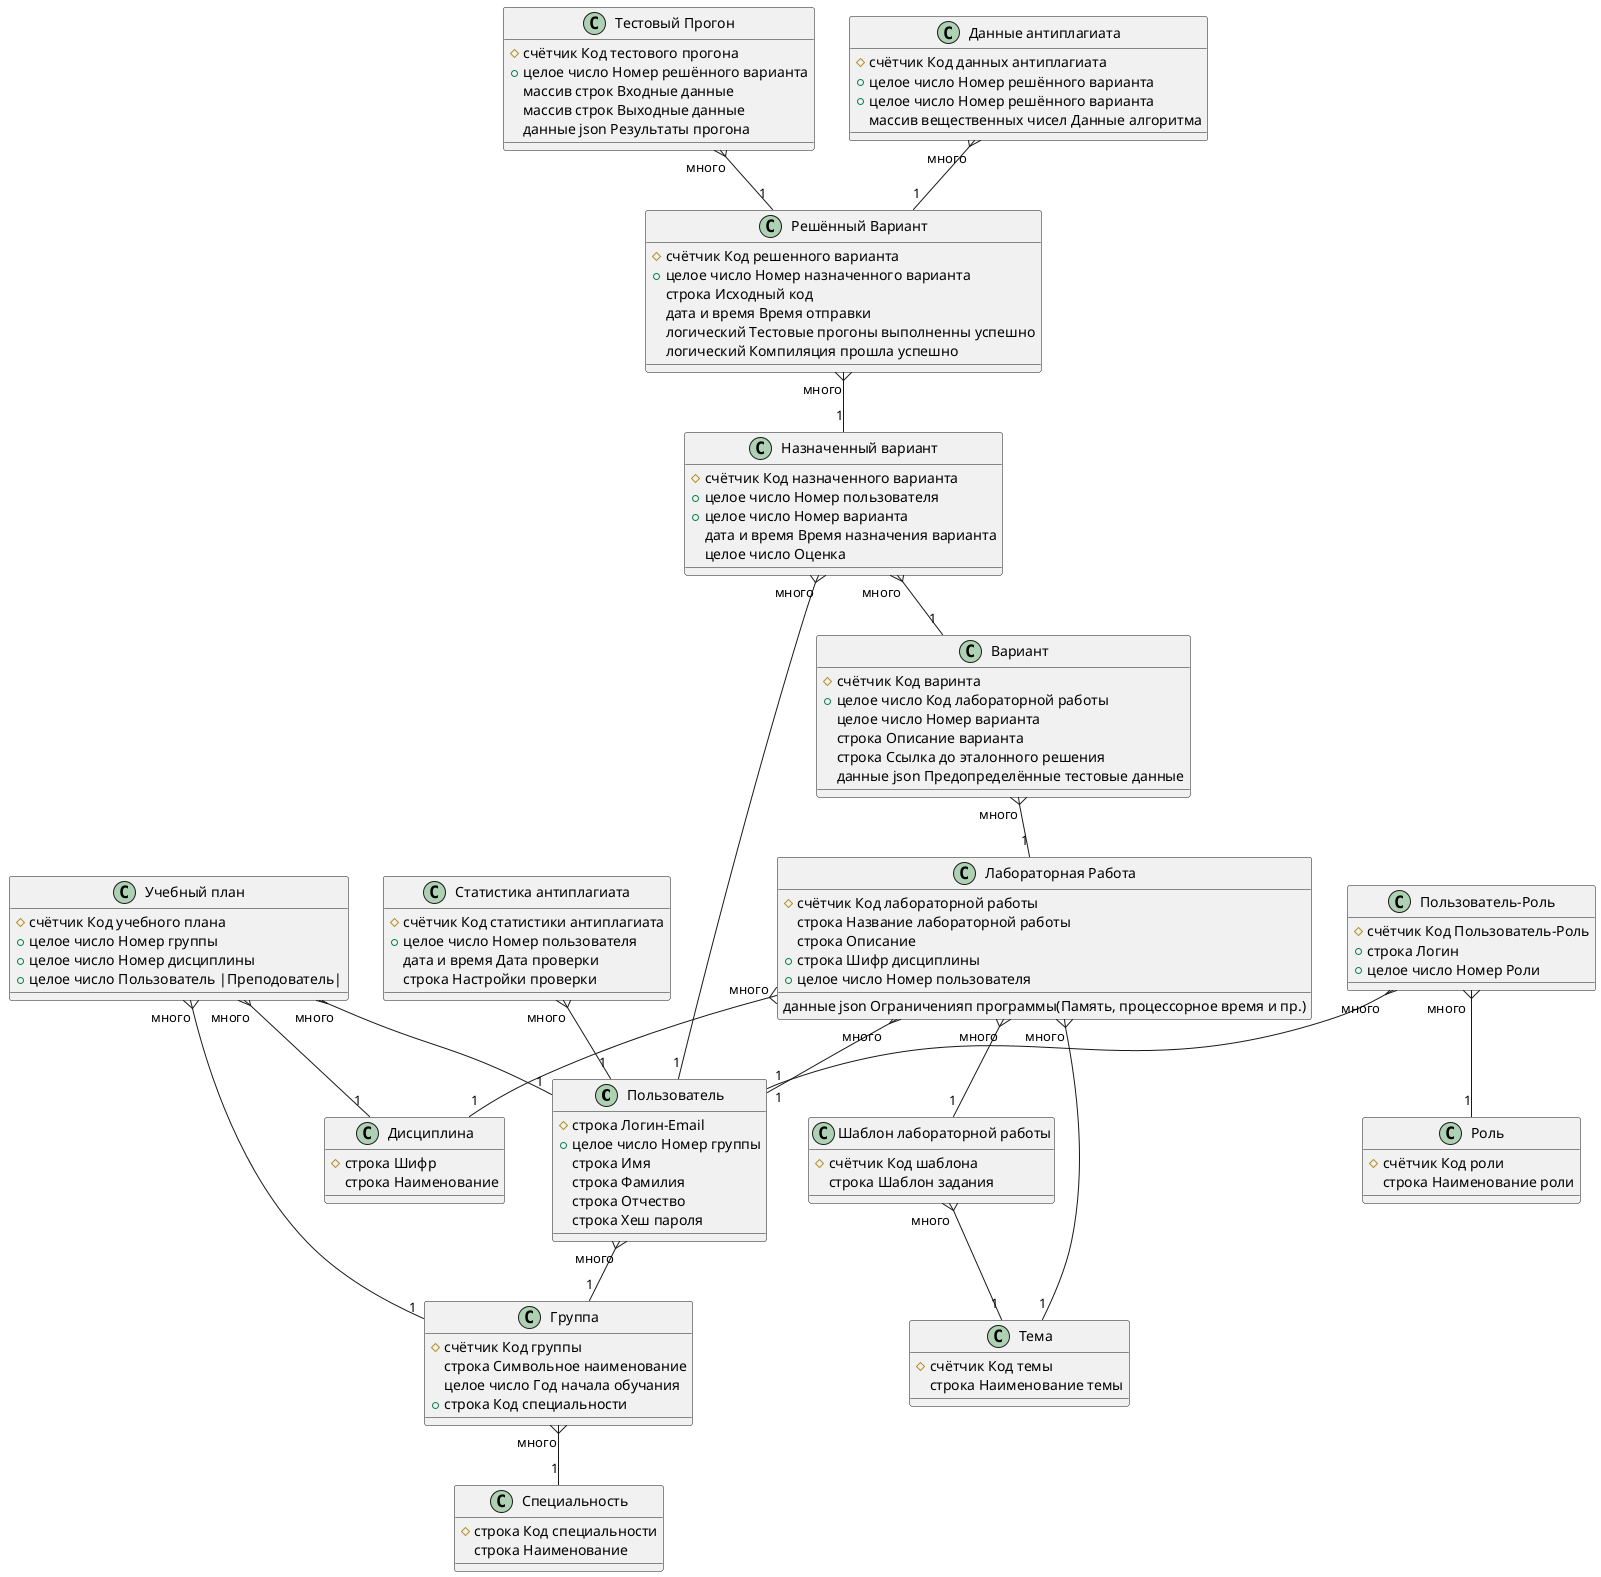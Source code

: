 @startuml ERDiagramm

class Пользователь
{
    # строка Логин-Email
    + целое число Номер группы
    строка Имя
    строка Фамилия
    строка Отчество
    строка Хеш пароля
}

class Роль
{
    # счётчик Код роли
    строка Наименование роли
}

class "Пользователь-Роль"
{
    # счётчик Код Пользователь-Роль
    + строка Логин
    + целое число Номер Роли
}

class "Лабораторная Работа"
{
    # счётчик Код лабораторной работы
    строка Название лабораторной работы
    строка Описание
    данные json Ограниченияп программы(Память, процессорное время и пр.)
    + строка Шифр дисциплины
    + целое число Номер пользователя
}

class Вариант
{
    # счётчик Код варинта
    + целое число Код лабораторной работы
    целое число Номер варианта
    строка Описание варианта
    строка Ссылка до эталонного решения
    данные json Предопределённые тестовые данные
}

class "Решённый Вариант"
{
    # счётчик Код решенного варианта
    + целое число Номер назначенного варианта
    строка Исходный код
    дата и время Время отправки
    логический Тестовые прогоны выполненны успешно
    логический Компиляция прошла успешно
}

class "Тестовый Прогон"
{
    # счётчик Код тестового прогона
    + целое число Номер решённого варианта
    массив строк Входные данные
    массив строк Выходные данные
    данные json Результаты прогона
}

class Группа
{
    # счётчик Код группы
    строка Символьное наименование
    целое число Год начала обучания
    + строка Код специальности
}

class Дисциплина
{
    # строка Шифр
    строка Наименование
}

class "Данные антиплагиата"
{
    # счётчик Код данных антиплагиата
    + целое число Номер решённого варианта
    + целое число Номер решённого варианта
    массив вещественных чисел Данные алгоритма
}

class "Статистика антиплагиата"
{
    # счётчик Код статистики антиплагиата
    + целое число Номер пользователя
    дата и время Дата проверки
    строка Настройки проверки
}

class "Шаблон лабораторной работы"
{
    # счётчик Код шаблона
    строка Шаблон задания
}

class Специальность
{
    # строка Код специальности
    строка Наименование
}

class Тема
{
    # счётчик Код темы
    строка Наименование темы
}

class "Назначенный вариант"
{
    # счётчик Код назначенного варианта
    + целое число Номер пользователя
    + целое число Номер варианта
    дата и время Время назначения варианта
    целое число Оценка
}


class "Учебный план"
{
    # счётчик Код учебного плана
    + целое число Номер группы
    + целое число Номер дисциплины
    + целое число Пользователь |Преподователь|
}

"Пользователь-Роль" "много" }-- "1" Пользователь
"Пользователь-Роль" "много "}-- "1" Роль

"Лабораторная Работа" "много" }-- "1" Дисциплина
"Данные антиплагиата" "много" }-- "1" "Решённый Вариант"
Вариант "много" }-- "1" "Лабораторная Работа"
"Назначенный вариант" "много" }-- "1" Вариант
"Назначенный вариант" "много" }-- "1" Пользователь
"Решённый Вариант" "много" }-- "1" "Назначенный вариант"
Пользователь "много" }-- "1" Группа
Группа "много" }-- "1" Специальность
"Лабораторная Работа" "много" }-- "1" Тема
"Шаблон лабораторной работы" "много" }-- "1" Тема
"Статистика антиплагиата" "много" }-- "1" Пользователь
"Лабораторная Работа" "много" }-- "1" "Шаблон лабораторной работы"
"Лабораторная Работа" "много" }-- "1" Пользователь
"Тестовый Прогон" "много" }-- "1" "Решённый Вариант"
"Учебный план" "много" }-- "1" Группа
"Учебный план" "много" }-- "1" Дисциплина
"Учебный план" "много" }-- "1" Пользователь
@enduml